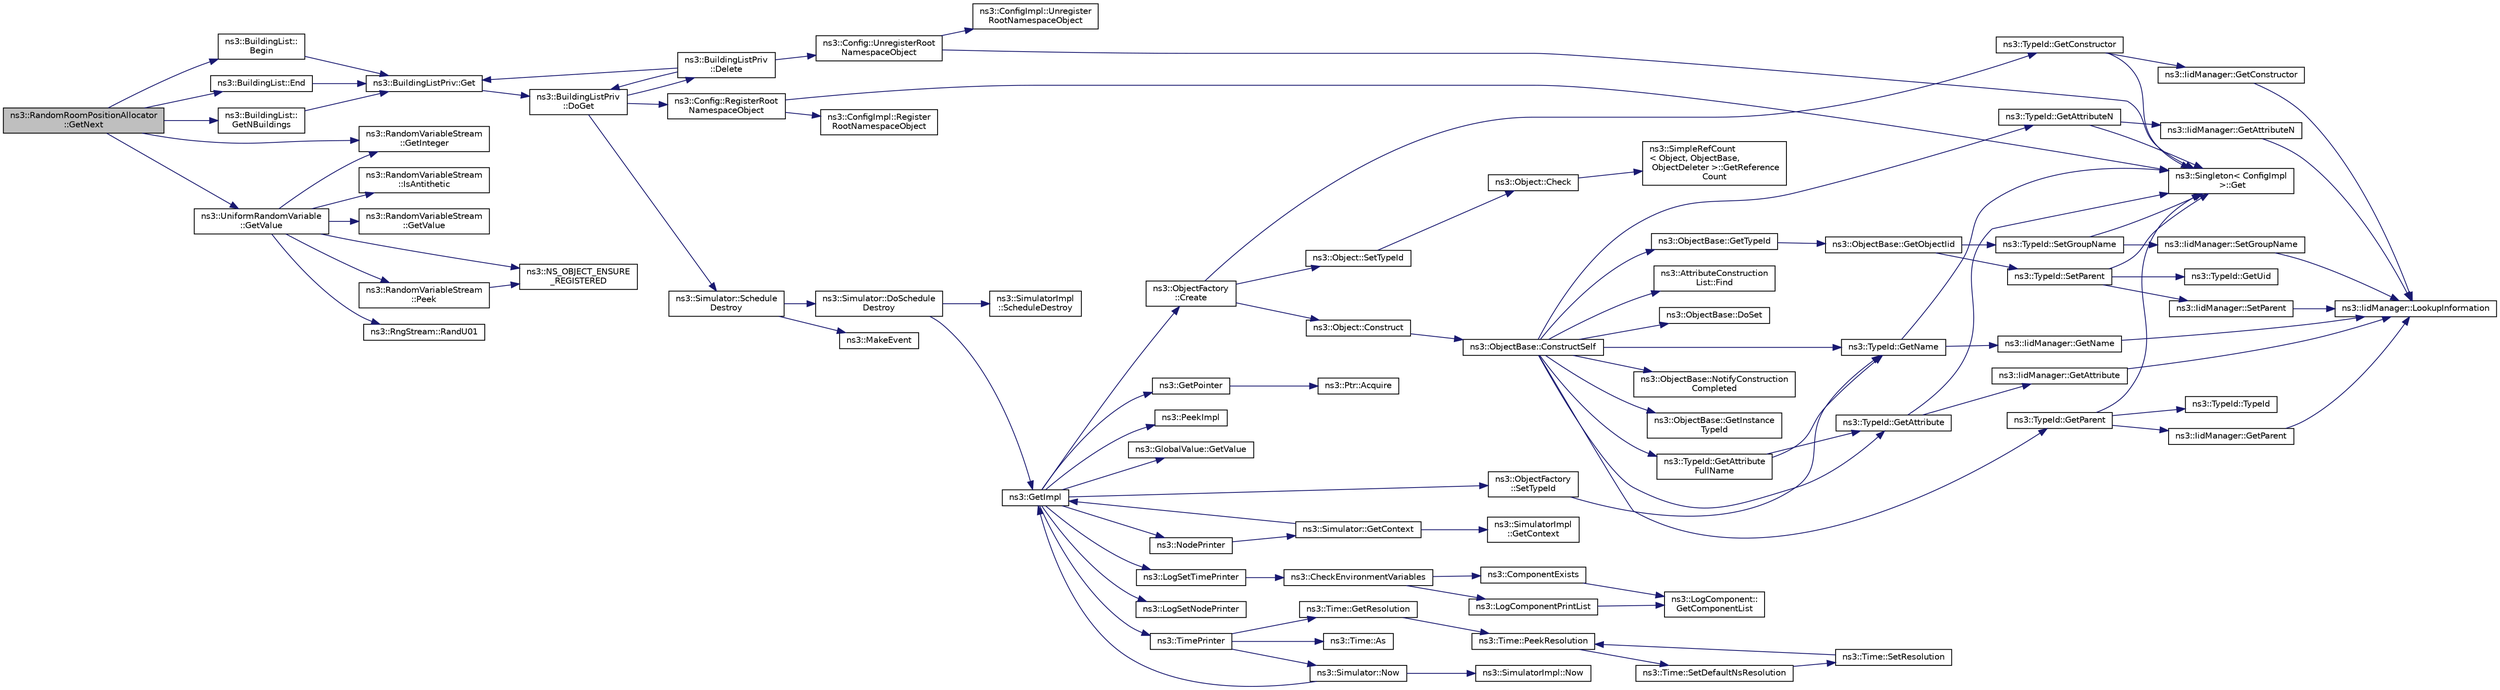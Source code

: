 digraph "ns3::RandomRoomPositionAllocator::GetNext"
{
  edge [fontname="Helvetica",fontsize="10",labelfontname="Helvetica",labelfontsize="10"];
  node [fontname="Helvetica",fontsize="10",shape=record];
  rankdir="LR";
  Node1 [label="ns3::RandomRoomPositionAllocator\l::GetNext",height=0.2,width=0.4,color="black", fillcolor="grey75", style="filled", fontcolor="black"];
  Node1 -> Node2 [color="midnightblue",fontsize="10",style="solid"];
  Node2 [label="ns3::BuildingList::\lGetNBuildings",height=0.2,width=0.4,color="black", fillcolor="white", style="filled",URL="$d6/d28/classns3_1_1BuildingList.html#a80e3d43b64f35c4f98ecfcef9a5d9a9c"];
  Node2 -> Node3 [color="midnightblue",fontsize="10",style="solid"];
  Node3 [label="ns3::BuildingListPriv::Get",height=0.2,width=0.4,color="black", fillcolor="white", style="filled",URL="$db/d61/classns3_1_1BuildingListPriv.html#aab33058ff56f83a387161cd50839227d"];
  Node3 -> Node4 [color="midnightblue",fontsize="10",style="solid"];
  Node4 [label="ns3::BuildingListPriv\l::DoGet",height=0.2,width=0.4,color="black", fillcolor="white", style="filled",URL="$db/d61/classns3_1_1BuildingListPriv.html#a2cccdb7a1c13f0afc0809e1ea2bcbfeb"];
  Node4 -> Node5 [color="midnightblue",fontsize="10",style="solid"];
  Node5 [label="ns3::Config::RegisterRoot\lNamespaceObject",height=0.2,width=0.4,color="black", fillcolor="white", style="filled",URL="$d1/d44/group__config.html#gadf663c596f54bed678e83cccd4e3d9d5"];
  Node5 -> Node6 [color="midnightblue",fontsize="10",style="solid"];
  Node6 [label="ns3::Singleton\< ConfigImpl\l \>::Get",height=0.2,width=0.4,color="black", fillcolor="white", style="filled",URL="$d8/d77/classns3_1_1Singleton.html#a80a2cd3c25a27ea72add7a9f7a141ffa"];
  Node5 -> Node7 [color="midnightblue",fontsize="10",style="solid"];
  Node7 [label="ns3::ConfigImpl::Register\lRootNamespaceObject",height=0.2,width=0.4,color="black", fillcolor="white", style="filled",URL="$d1/dbd/classns3_1_1ConfigImpl.html#a09ad253d834e9c8a6fd806bec303c29c"];
  Node4 -> Node8 [color="midnightblue",fontsize="10",style="solid"];
  Node8 [label="ns3::Simulator::Schedule\lDestroy",height=0.2,width=0.4,color="black", fillcolor="white", style="filled",URL="$d7/deb/classns3_1_1Simulator.html#a7e1c6479e6d0bd3f0eb3e005d6941302"];
  Node8 -> Node9 [color="midnightblue",fontsize="10",style="solid"];
  Node9 [label="ns3::Simulator::DoSchedule\lDestroy",height=0.2,width=0.4,color="black", fillcolor="white", style="filled",URL="$d7/deb/classns3_1_1Simulator.html#a00139c9c4e854aca72063485518c0d52"];
  Node9 -> Node10 [color="midnightblue",fontsize="10",style="solid"];
  Node10 [label="ns3::GetImpl",height=0.2,width=0.4,color="black", fillcolor="white", style="filled",URL="$d4/d8b/group__simulator.html#ga42eb4eddad41528d4d99794a3dae3fd0",tooltip="Get the SimulatorImpl singleton. "];
  Node10 -> Node11 [color="midnightblue",fontsize="10",style="solid"];
  Node11 [label="ns3::PeekImpl",height=0.2,width=0.4,color="black", fillcolor="white", style="filled",URL="$d4/d8b/group__simulator.html#ga233c5c38de117e4e4a5a9cd168694792",tooltip="Get the static SimulatorImpl instance. "];
  Node10 -> Node12 [color="midnightblue",fontsize="10",style="solid"];
  Node12 [label="ns3::GlobalValue::GetValue",height=0.2,width=0.4,color="black", fillcolor="white", style="filled",URL="$dc/d02/classns3_1_1GlobalValue.html#aa33773cb952ba3c285a03ae2c4769b84"];
  Node10 -> Node13 [color="midnightblue",fontsize="10",style="solid"];
  Node13 [label="ns3::ObjectFactory\l::SetTypeId",height=0.2,width=0.4,color="black", fillcolor="white", style="filled",URL="$d5/d0d/classns3_1_1ObjectFactory.html#a77dcd099064038a1eb7a6b8251229ec3"];
  Node13 -> Node14 [color="midnightblue",fontsize="10",style="solid"];
  Node14 [label="ns3::TypeId::GetName",height=0.2,width=0.4,color="black", fillcolor="white", style="filled",URL="$d6/d11/classns3_1_1TypeId.html#aa3c41c79ae428b3cb396a9c6bb3ef314"];
  Node14 -> Node6 [color="midnightblue",fontsize="10",style="solid"];
  Node14 -> Node15 [color="midnightblue",fontsize="10",style="solid"];
  Node15 [label="ns3::IidManager::GetName",height=0.2,width=0.4,color="black", fillcolor="white", style="filled",URL="$d4/d1c/classns3_1_1IidManager.html#a5d68d0f0f44594dcdec239dbdb5bf53c"];
  Node15 -> Node16 [color="midnightblue",fontsize="10",style="solid"];
  Node16 [label="ns3::IidManager::LookupInformation",height=0.2,width=0.4,color="black", fillcolor="white", style="filled",URL="$d4/d1c/classns3_1_1IidManager.html#a6b1f4ba2815dba27a377e8a8db2384cf"];
  Node10 -> Node17 [color="midnightblue",fontsize="10",style="solid"];
  Node17 [label="ns3::GetPointer",height=0.2,width=0.4,color="black", fillcolor="white", style="filled",URL="$d7/d2e/namespacens3.html#ab4e173cdfd43d17c1a40d5348510a670"];
  Node17 -> Node18 [color="midnightblue",fontsize="10",style="solid"];
  Node18 [label="ns3::Ptr::Acquire",height=0.2,width=0.4,color="black", fillcolor="white", style="filled",URL="$dc/d90/classns3_1_1Ptr.html#a9579b15e8c42dcdff5869d9d987562fb"];
  Node10 -> Node19 [color="midnightblue",fontsize="10",style="solid"];
  Node19 [label="ns3::ObjectFactory\l::Create",height=0.2,width=0.4,color="black", fillcolor="white", style="filled",URL="$d5/d0d/classns3_1_1ObjectFactory.html#a18152e93f0a6fe184ed7300cb31e9896"];
  Node19 -> Node20 [color="midnightblue",fontsize="10",style="solid"];
  Node20 [label="ns3::TypeId::GetConstructor",height=0.2,width=0.4,color="black", fillcolor="white", style="filled",URL="$d6/d11/classns3_1_1TypeId.html#ad9b0bc71ee7593a1ff23ff8d53938e95"];
  Node20 -> Node6 [color="midnightblue",fontsize="10",style="solid"];
  Node20 -> Node21 [color="midnightblue",fontsize="10",style="solid"];
  Node21 [label="ns3::IidManager::GetConstructor",height=0.2,width=0.4,color="black", fillcolor="white", style="filled",URL="$d4/d1c/classns3_1_1IidManager.html#ab10b30abe7efc5456b7930aab8638280"];
  Node21 -> Node16 [color="midnightblue",fontsize="10",style="solid"];
  Node19 -> Node22 [color="midnightblue",fontsize="10",style="solid"];
  Node22 [label="ns3::Object::SetTypeId",height=0.2,width=0.4,color="black", fillcolor="white", style="filled",URL="$d9/d77/classns3_1_1Object.html#a19b1ebd8ec8fe404845e665880a6c5ad"];
  Node22 -> Node23 [color="midnightblue",fontsize="10",style="solid"];
  Node23 [label="ns3::Object::Check",height=0.2,width=0.4,color="black", fillcolor="white", style="filled",URL="$d9/d77/classns3_1_1Object.html#a7e7f89fb0a81d0189cbcacee64b67e4e"];
  Node23 -> Node24 [color="midnightblue",fontsize="10",style="solid"];
  Node24 [label="ns3::SimpleRefCount\l\< Object, ObjectBase,\l ObjectDeleter \>::GetReference\lCount",height=0.2,width=0.4,color="black", fillcolor="white", style="filled",URL="$da/da1/classns3_1_1SimpleRefCount.html#a05378396c93bcc7d6bf78a9ee9ae9cca"];
  Node19 -> Node25 [color="midnightblue",fontsize="10",style="solid"];
  Node25 [label="ns3::Object::Construct",height=0.2,width=0.4,color="black", fillcolor="white", style="filled",URL="$d9/d77/classns3_1_1Object.html#a636e8411dc5228771f45c9b805d348fa"];
  Node25 -> Node26 [color="midnightblue",fontsize="10",style="solid"];
  Node26 [label="ns3::ObjectBase::ConstructSelf",height=0.2,width=0.4,color="black", fillcolor="white", style="filled",URL="$d2/dac/classns3_1_1ObjectBase.html#a5cda18dec6d0744cb652a3ed60056958"];
  Node26 -> Node27 [color="midnightblue",fontsize="10",style="solid"];
  Node27 [label="ns3::ObjectBase::GetInstance\lTypeId",height=0.2,width=0.4,color="black", fillcolor="white", style="filled",URL="$d2/dac/classns3_1_1ObjectBase.html#abe5b43a6f5b99a92a4c3122db31f06fb"];
  Node26 -> Node14 [color="midnightblue",fontsize="10",style="solid"];
  Node26 -> Node28 [color="midnightblue",fontsize="10",style="solid"];
  Node28 [label="ns3::TypeId::GetAttributeN",height=0.2,width=0.4,color="black", fillcolor="white", style="filled",URL="$d6/d11/classns3_1_1TypeId.html#a679c4713f613126a51eb400b345302cb"];
  Node28 -> Node6 [color="midnightblue",fontsize="10",style="solid"];
  Node28 -> Node29 [color="midnightblue",fontsize="10",style="solid"];
  Node29 [label="ns3::IidManager::GetAttributeN",height=0.2,width=0.4,color="black", fillcolor="white", style="filled",URL="$d4/d1c/classns3_1_1IidManager.html#aecf79ed6edb63647774dbfe90cc4f1e2"];
  Node29 -> Node16 [color="midnightblue",fontsize="10",style="solid"];
  Node26 -> Node30 [color="midnightblue",fontsize="10",style="solid"];
  Node30 [label="ns3::TypeId::GetAttribute",height=0.2,width=0.4,color="black", fillcolor="white", style="filled",URL="$d6/d11/classns3_1_1TypeId.html#aa1b746e64e606f94cbedda7cf89788c2"];
  Node30 -> Node6 [color="midnightblue",fontsize="10",style="solid"];
  Node30 -> Node31 [color="midnightblue",fontsize="10",style="solid"];
  Node31 [label="ns3::IidManager::GetAttribute",height=0.2,width=0.4,color="black", fillcolor="white", style="filled",URL="$d4/d1c/classns3_1_1IidManager.html#ae511907e47b48166763e60c583a5a940"];
  Node31 -> Node16 [color="midnightblue",fontsize="10",style="solid"];
  Node26 -> Node32 [color="midnightblue",fontsize="10",style="solid"];
  Node32 [label="ns3::AttributeConstruction\lList::Find",height=0.2,width=0.4,color="black", fillcolor="white", style="filled",URL="$d3/df3/classns3_1_1AttributeConstructionList.html#a22de5cf3e1bcd9dc6c7748fc911811b4"];
  Node26 -> Node33 [color="midnightblue",fontsize="10",style="solid"];
  Node33 [label="ns3::ObjectBase::DoSet",height=0.2,width=0.4,color="black", fillcolor="white", style="filled",URL="$d2/dac/classns3_1_1ObjectBase.html#afe5f2f7b2fabc99aa33f9bb434e3b695"];
  Node26 -> Node34 [color="midnightblue",fontsize="10",style="solid"];
  Node34 [label="ns3::TypeId::GetAttribute\lFullName",height=0.2,width=0.4,color="black", fillcolor="white", style="filled",URL="$d6/d11/classns3_1_1TypeId.html#a1da5483f43630ea65952099fc39944a2"];
  Node34 -> Node30 [color="midnightblue",fontsize="10",style="solid"];
  Node34 -> Node14 [color="midnightblue",fontsize="10",style="solid"];
  Node26 -> Node35 [color="midnightblue",fontsize="10",style="solid"];
  Node35 [label="ns3::TypeId::GetParent",height=0.2,width=0.4,color="black", fillcolor="white", style="filled",URL="$d6/d11/classns3_1_1TypeId.html#ac51f28398d2ef1f9a7790047c43dd22c"];
  Node35 -> Node6 [color="midnightblue",fontsize="10",style="solid"];
  Node35 -> Node36 [color="midnightblue",fontsize="10",style="solid"];
  Node36 [label="ns3::IidManager::GetParent",height=0.2,width=0.4,color="black", fillcolor="white", style="filled",URL="$d4/d1c/classns3_1_1IidManager.html#a504f9d76281bd6149556b1d15e80231d"];
  Node36 -> Node16 [color="midnightblue",fontsize="10",style="solid"];
  Node35 -> Node37 [color="midnightblue",fontsize="10",style="solid"];
  Node37 [label="ns3::TypeId::TypeId",height=0.2,width=0.4,color="black", fillcolor="white", style="filled",URL="$d6/d11/classns3_1_1TypeId.html#ab76e26690f1af4f1cffa6a72245e8928"];
  Node26 -> Node38 [color="midnightblue",fontsize="10",style="solid"];
  Node38 [label="ns3::ObjectBase::GetTypeId",height=0.2,width=0.4,color="black", fillcolor="white", style="filled",URL="$d2/dac/classns3_1_1ObjectBase.html#a2b870298ebceaaeffc9d65e15c022eac"];
  Node38 -> Node39 [color="midnightblue",fontsize="10",style="solid"];
  Node39 [label="ns3::ObjectBase::GetObjectIid",height=0.2,width=0.4,color="black", fillcolor="white", style="filled",URL="$d2/dac/classns3_1_1ObjectBase.html#a4fcfd18844c60f163c5dce52456d111b"];
  Node39 -> Node40 [color="midnightblue",fontsize="10",style="solid"];
  Node40 [label="ns3::TypeId::SetParent",height=0.2,width=0.4,color="black", fillcolor="white", style="filled",URL="$d6/d11/classns3_1_1TypeId.html#abaaca67ab7d2471067e7c275df0f7309"];
  Node40 -> Node41 [color="midnightblue",fontsize="10",style="solid"];
  Node41 [label="ns3::TypeId::GetUid",height=0.2,width=0.4,color="black", fillcolor="white", style="filled",URL="$d6/d11/classns3_1_1TypeId.html#acd3e41de6340d06299f4fd63e2ed8da0"];
  Node40 -> Node6 [color="midnightblue",fontsize="10",style="solid"];
  Node40 -> Node42 [color="midnightblue",fontsize="10",style="solid"];
  Node42 [label="ns3::IidManager::SetParent",height=0.2,width=0.4,color="black", fillcolor="white", style="filled",URL="$d4/d1c/classns3_1_1IidManager.html#a4042931260554c907699367b6811426f"];
  Node42 -> Node16 [color="midnightblue",fontsize="10",style="solid"];
  Node39 -> Node43 [color="midnightblue",fontsize="10",style="solid"];
  Node43 [label="ns3::TypeId::SetGroupName",height=0.2,width=0.4,color="black", fillcolor="white", style="filled",URL="$d6/d11/classns3_1_1TypeId.html#a87ab97caba5bbbd080b4490576f8bb40"];
  Node43 -> Node6 [color="midnightblue",fontsize="10",style="solid"];
  Node43 -> Node44 [color="midnightblue",fontsize="10",style="solid"];
  Node44 [label="ns3::IidManager::SetGroupName",height=0.2,width=0.4,color="black", fillcolor="white", style="filled",URL="$d4/d1c/classns3_1_1IidManager.html#a3bc08ad1c8a26224153caacd2def37de"];
  Node44 -> Node16 [color="midnightblue",fontsize="10",style="solid"];
  Node26 -> Node45 [color="midnightblue",fontsize="10",style="solid"];
  Node45 [label="ns3::ObjectBase::NotifyConstruction\lCompleted",height=0.2,width=0.4,color="black", fillcolor="white", style="filled",URL="$d2/dac/classns3_1_1ObjectBase.html#aa349348317dbdb62a7ee1df89db1eb8b"];
  Node10 -> Node46 [color="midnightblue",fontsize="10",style="solid"];
  Node46 [label="ns3::LogSetTimePrinter",height=0.2,width=0.4,color="black", fillcolor="white", style="filled",URL="$d7/d2e/namespacens3.html#acf6a1749b3febc5a6a5b2b8620138d80"];
  Node46 -> Node47 [color="midnightblue",fontsize="10",style="solid"];
  Node47 [label="ns3::CheckEnvironmentVariables",height=0.2,width=0.4,color="black", fillcolor="white", style="filled",URL="$d8/dff/group__logging.html#gacdc0bdeb2d8a90089d4fb09c4b8569ff"];
  Node47 -> Node48 [color="midnightblue",fontsize="10",style="solid"];
  Node48 [label="ns3::ComponentExists",height=0.2,width=0.4,color="black", fillcolor="white", style="filled",URL="$d8/dff/group__logging.html#gaadcc698770aae684c54dbd1ef4e4b37a"];
  Node48 -> Node49 [color="midnightblue",fontsize="10",style="solid"];
  Node49 [label="ns3::LogComponent::\lGetComponentList",height=0.2,width=0.4,color="black", fillcolor="white", style="filled",URL="$d9/d3f/classns3_1_1LogComponent.html#a63eb2c0fd93c30f9081443c2fd4bffe9"];
  Node47 -> Node50 [color="midnightblue",fontsize="10",style="solid"];
  Node50 [label="ns3::LogComponentPrintList",height=0.2,width=0.4,color="black", fillcolor="white", style="filled",URL="$d7/d2e/namespacens3.html#a5252703c3f8260fd6dc609f1b276e57c"];
  Node50 -> Node49 [color="midnightblue",fontsize="10",style="solid"];
  Node10 -> Node51 [color="midnightblue",fontsize="10",style="solid"];
  Node51 [label="ns3::TimePrinter",height=0.2,width=0.4,color="black", fillcolor="white", style="filled",URL="$d8/dff/group__logging.html#gaaad3642e8247a056cd83001d805b0812"];
  Node51 -> Node52 [color="midnightblue",fontsize="10",style="solid"];
  Node52 [label="ns3::Time::GetResolution",height=0.2,width=0.4,color="black", fillcolor="white", style="filled",URL="$dc/d04/classns3_1_1Time.html#a1444f0f08b5e19f031157609e32fcf98"];
  Node52 -> Node53 [color="midnightblue",fontsize="10",style="solid"];
  Node53 [label="ns3::Time::PeekResolution",height=0.2,width=0.4,color="black", fillcolor="white", style="filled",URL="$dc/d04/classns3_1_1Time.html#a963e53522278fcbdf1ab9f7adbd0f5d6"];
  Node53 -> Node54 [color="midnightblue",fontsize="10",style="solid"];
  Node54 [label="ns3::Time::SetDefaultNsResolution",height=0.2,width=0.4,color="black", fillcolor="white", style="filled",URL="$dc/d04/classns3_1_1Time.html#a6a872e62f71dfa817fef2c549473d980"];
  Node54 -> Node55 [color="midnightblue",fontsize="10",style="solid"];
  Node55 [label="ns3::Time::SetResolution",height=0.2,width=0.4,color="black", fillcolor="white", style="filled",URL="$dc/d04/classns3_1_1Time.html#ac89165ba7715b66017a49c718f4aef09"];
  Node55 -> Node53 [color="midnightblue",fontsize="10",style="solid"];
  Node51 -> Node56 [color="midnightblue",fontsize="10",style="solid"];
  Node56 [label="ns3::Simulator::Now",height=0.2,width=0.4,color="black", fillcolor="white", style="filled",URL="$d7/deb/classns3_1_1Simulator.html#ac3178fa975b419f7875e7105be122800"];
  Node56 -> Node10 [color="midnightblue",fontsize="10",style="solid"];
  Node56 -> Node57 [color="midnightblue",fontsize="10",style="solid"];
  Node57 [label="ns3::SimulatorImpl::Now",height=0.2,width=0.4,color="black", fillcolor="white", style="filled",URL="$d2/d19/classns3_1_1SimulatorImpl.html#aa516c50060846adc6fd316e83ef0797c"];
  Node51 -> Node58 [color="midnightblue",fontsize="10",style="solid"];
  Node58 [label="ns3::Time::As",height=0.2,width=0.4,color="black", fillcolor="white", style="filled",URL="$dc/d04/classns3_1_1Time.html#a0bb1110638ce9938248bd07865a328ab"];
  Node10 -> Node59 [color="midnightblue",fontsize="10",style="solid"];
  Node59 [label="ns3::LogSetNodePrinter",height=0.2,width=0.4,color="black", fillcolor="white", style="filled",URL="$d7/d2e/namespacens3.html#aa6e659ca357c8309352fa0f146793810"];
  Node10 -> Node60 [color="midnightblue",fontsize="10",style="solid"];
  Node60 [label="ns3::NodePrinter",height=0.2,width=0.4,color="black", fillcolor="white", style="filled",URL="$d8/dff/group__logging.html#gaaffbf70ff3766cd62b8bbd9b140d2a1b"];
  Node60 -> Node61 [color="midnightblue",fontsize="10",style="solid"];
  Node61 [label="ns3::Simulator::GetContext",height=0.2,width=0.4,color="black", fillcolor="white", style="filled",URL="$d7/deb/classns3_1_1Simulator.html#a8514b74ee2c42916b351b33c4a963bb0"];
  Node61 -> Node10 [color="midnightblue",fontsize="10",style="solid"];
  Node61 -> Node62 [color="midnightblue",fontsize="10",style="solid"];
  Node62 [label="ns3::SimulatorImpl\l::GetContext",height=0.2,width=0.4,color="black", fillcolor="white", style="filled",URL="$d2/d19/classns3_1_1SimulatorImpl.html#a8b66270c97766c0adb997e2535648557"];
  Node9 -> Node63 [color="midnightblue",fontsize="10",style="solid"];
  Node63 [label="ns3::SimulatorImpl\l::ScheduleDestroy",height=0.2,width=0.4,color="black", fillcolor="white", style="filled",URL="$d2/d19/classns3_1_1SimulatorImpl.html#a04f4a00ed04886ed0b9982038c3ed5f9"];
  Node8 -> Node64 [color="midnightblue",fontsize="10",style="solid"];
  Node64 [label="ns3::MakeEvent",height=0.2,width=0.4,color="black", fillcolor="white", style="filled",URL="$d0/dac/group__makeeventfnptr.html#ga289a28a2497c18a9bd299e5e2014094b"];
  Node4 -> Node65 [color="midnightblue",fontsize="10",style="solid"];
  Node65 [label="ns3::BuildingListPriv\l::Delete",height=0.2,width=0.4,color="black", fillcolor="white", style="filled",URL="$db/d61/classns3_1_1BuildingListPriv.html#a591d74fa815a289835c12998bd932dc9"];
  Node65 -> Node66 [color="midnightblue",fontsize="10",style="solid"];
  Node66 [label="ns3::Config::UnregisterRoot\lNamespaceObject",height=0.2,width=0.4,color="black", fillcolor="white", style="filled",URL="$d1/d44/group__config.html#gac04cd4b31e97845ee008d101218e66b1"];
  Node66 -> Node6 [color="midnightblue",fontsize="10",style="solid"];
  Node66 -> Node67 [color="midnightblue",fontsize="10",style="solid"];
  Node67 [label="ns3::ConfigImpl::Unregister\lRootNamespaceObject",height=0.2,width=0.4,color="black", fillcolor="white", style="filled",URL="$d1/dbd/classns3_1_1ConfigImpl.html#a902f64f3a7f362e53273d2e18d1d3d9f"];
  Node65 -> Node3 [color="midnightblue",fontsize="10",style="solid"];
  Node65 -> Node4 [color="midnightblue",fontsize="10",style="solid"];
  Node1 -> Node68 [color="midnightblue",fontsize="10",style="solid"];
  Node68 [label="ns3::BuildingList::\lBegin",height=0.2,width=0.4,color="black", fillcolor="white", style="filled",URL="$d6/d28/classns3_1_1BuildingList.html#adbb122872e11541e930f0a3afa70a479"];
  Node68 -> Node3 [color="midnightblue",fontsize="10",style="solid"];
  Node1 -> Node69 [color="midnightblue",fontsize="10",style="solid"];
  Node69 [label="ns3::BuildingList::End",height=0.2,width=0.4,color="black", fillcolor="white", style="filled",URL="$d6/d28/classns3_1_1BuildingList.html#abc6b941dbb194efb9f00352cc6b3db65"];
  Node69 -> Node3 [color="midnightblue",fontsize="10",style="solid"];
  Node1 -> Node70 [color="midnightblue",fontsize="10",style="solid"];
  Node70 [label="ns3::RandomVariableStream\l::GetInteger",height=0.2,width=0.4,color="black", fillcolor="white", style="filled",URL="$dc/daa/classns3_1_1RandomVariableStream.html#a66cd94e6305ce7f000f1a9ff0fcb9aef",tooltip="Get the next random value as an integer drawn from the distribution. "];
  Node1 -> Node71 [color="midnightblue",fontsize="10",style="solid"];
  Node71 [label="ns3::UniformRandomVariable\l::GetValue",height=0.2,width=0.4,color="black", fillcolor="white", style="filled",URL="$d0/d5b/classns3_1_1UniformRandomVariable.html#a03822d8c86ac51e9aa83bbc73041386b",tooltip="Get the next random value, as a double in the specified range . "];
  Node71 -> Node72 [color="midnightblue",fontsize="10",style="solid"];
  Node72 [label="ns3::RandomVariableStream\l::Peek",height=0.2,width=0.4,color="black", fillcolor="white", style="filled",URL="$dc/daa/classns3_1_1RandomVariableStream.html#ac5aa8d691c061bcc88a909dc9b479222",tooltip="Get the pointer to the underlying RNG stream. "];
  Node72 -> Node73 [color="midnightblue",fontsize="10",style="solid"];
  Node73 [label="ns3::NS_OBJECT_ENSURE\l_REGISTERED",height=0.2,width=0.4,color="black", fillcolor="white", style="filled",URL="$d7/d2e/namespacens3.html#ac633cbd86ee5879afd4312a843a9ff8c"];
  Node71 -> Node74 [color="midnightblue",fontsize="10",style="solid"];
  Node74 [label="ns3::RngStream::RandU01",height=0.2,width=0.4,color="black", fillcolor="white", style="filled",URL="$da/d35/classns3_1_1RngStream.html#a46be36426b8bc712e9de468b63558c22"];
  Node71 -> Node75 [color="midnightblue",fontsize="10",style="solid"];
  Node75 [label="ns3::RandomVariableStream\l::IsAntithetic",height=0.2,width=0.4,color="black", fillcolor="white", style="filled",URL="$dc/daa/classns3_1_1RandomVariableStream.html#a7bf5175d624b14bd023f8c4f78bc5fd7",tooltip="Check if antithetic values will be generated. "];
  Node71 -> Node70 [color="midnightblue",fontsize="10",style="solid"];
  Node71 -> Node76 [color="midnightblue",fontsize="10",style="solid"];
  Node76 [label="ns3::RandomVariableStream\l::GetValue",height=0.2,width=0.4,color="black", fillcolor="white", style="filled",URL="$dc/daa/classns3_1_1RandomVariableStream.html#a4fa5944dc4cb11544e661ed23072b36c",tooltip="Get the next random value as a double drawn from the distribution. "];
  Node71 -> Node73 [color="midnightblue",fontsize="10",style="solid"];
}
